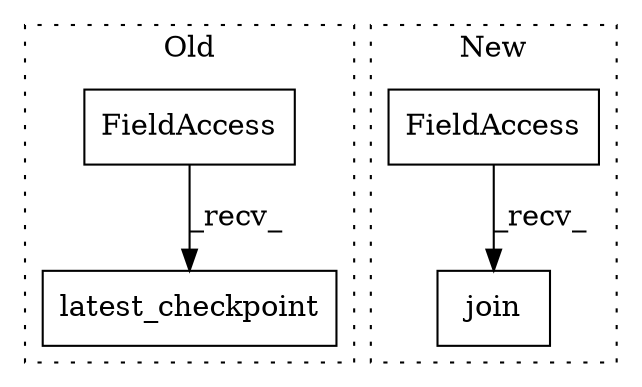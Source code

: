 digraph G {
subgraph cluster0 {
1 [label="latest_checkpoint" a="32" s="6147,6180" l="18,1" shape="box"];
3 [label="FieldAccess" a="22" s="6120" l="10" shape="box"];
label = "Old";
style="dotted";
}
subgraph cluster1 {
2 [label="join" a="32" s="6244,6282" l="5,1" shape="box"];
4 [label="FieldAccess" a="22" s="6236" l="7" shape="box"];
label = "New";
style="dotted";
}
3 -> 1 [label="_recv_"];
4 -> 2 [label="_recv_"];
}
